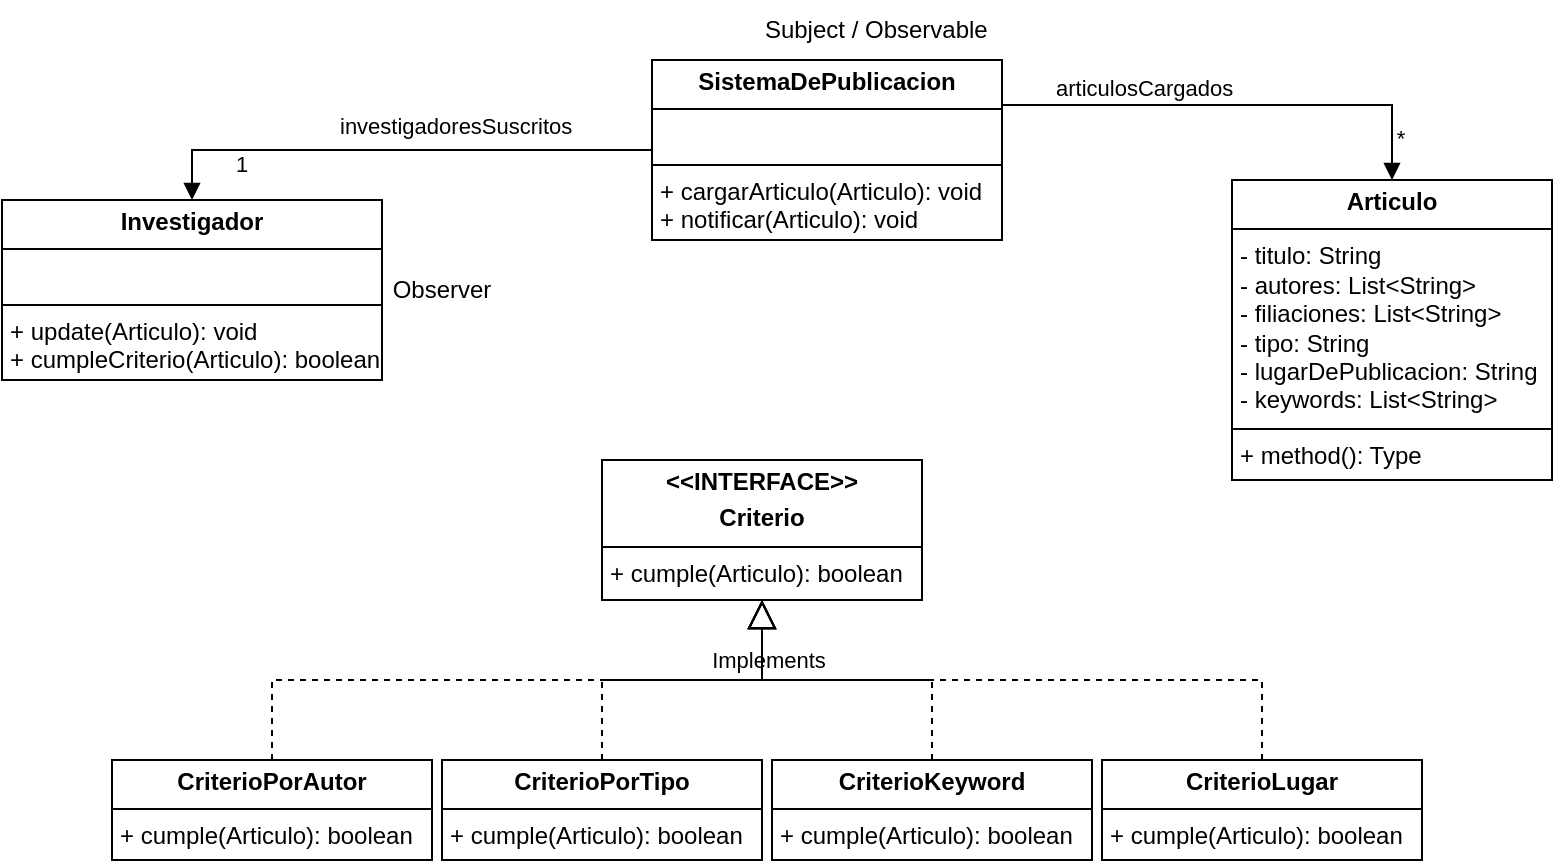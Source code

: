<mxfile version="28.2.8">
  <diagram name="Página-1" id="_h3IAL_EgcN5n09JV9cH">
    <mxGraphModel dx="1111" dy="465" grid="1" gridSize="10" guides="1" tooltips="1" connect="1" arrows="1" fold="1" page="1" pageScale="1" pageWidth="827" pageHeight="1169" math="0" shadow="0">
      <root>
        <mxCell id="0" />
        <mxCell id="1" parent="0" />
        <mxCell id="5RYW3FYgusZ-QxGnpmtz-2" value="&lt;p style=&quot;margin:0px;margin-top:4px;text-align:center;&quot;&gt;&lt;b&gt;SistemaDePublicacion&lt;/b&gt;&lt;/p&gt;&lt;hr size=&quot;1&quot; style=&quot;border-style:solid;&quot;&gt;&lt;p style=&quot;margin:0px;margin-left:4px;&quot;&gt;&lt;br&gt;&lt;/p&gt;&lt;hr size=&quot;1&quot; style=&quot;border-style:solid;&quot;&gt;&lt;p style=&quot;margin:0px;margin-left:4px;&quot;&gt;+ cargarArticulo(Articulo): void&lt;/p&gt;&lt;p style=&quot;margin:0px;margin-left:4px;&quot;&gt;+ notificar(Articulo): void&lt;/p&gt;" style="verticalAlign=top;align=left;overflow=fill;html=1;whiteSpace=wrap;" vertex="1" parent="1">
          <mxGeometry x="345" y="260" width="175" height="90" as="geometry" />
        </mxCell>
        <mxCell id="5RYW3FYgusZ-QxGnpmtz-3" value="&lt;p style=&quot;margin:0px;margin-top:4px;text-align:center;&quot;&gt;&lt;b&gt;Articulo&lt;/b&gt;&lt;/p&gt;&lt;hr size=&quot;1&quot; style=&quot;border-style:solid;&quot;&gt;&lt;p style=&quot;margin:0px;margin-left:4px;&quot;&gt;- titulo: String&lt;/p&gt;&lt;p style=&quot;margin:0px;margin-left:4px;&quot;&gt;- autores: List&amp;lt;String&amp;gt;&lt;/p&gt;&lt;p style=&quot;margin:0px;margin-left:4px;&quot;&gt;- filiaciones: List&amp;lt;String&amp;gt;&lt;/p&gt;&lt;p style=&quot;margin:0px;margin-left:4px;&quot;&gt;- tipo: String&lt;/p&gt;&lt;p style=&quot;margin:0px;margin-left:4px;&quot;&gt;- lugarDePublicacion: String&lt;/p&gt;&lt;p style=&quot;margin:0px;margin-left:4px;&quot;&gt;- keywords: List&amp;lt;String&amp;gt;&lt;/p&gt;&lt;hr size=&quot;1&quot; style=&quot;border-style:solid;&quot;&gt;&lt;p style=&quot;margin:0px;margin-left:4px;&quot;&gt;+ method(): Type&lt;/p&gt;" style="verticalAlign=top;align=left;overflow=fill;html=1;whiteSpace=wrap;" vertex="1" parent="1">
          <mxGeometry x="635" y="320" width="160" height="150" as="geometry" />
        </mxCell>
        <mxCell id="5RYW3FYgusZ-QxGnpmtz-4" value="&lt;p style=&quot;margin:0px;margin-top:4px;text-align:center;&quot;&gt;&lt;b&gt;Investigador&lt;/b&gt;&lt;/p&gt;&lt;hr size=&quot;1&quot; style=&quot;border-style:solid;&quot;&gt;&lt;p style=&quot;margin:0px;margin-left:4px;&quot;&gt;&lt;br&gt;&lt;/p&gt;&lt;hr size=&quot;1&quot; style=&quot;border-style:solid;&quot;&gt;&lt;p style=&quot;margin:0px;margin-left:4px;&quot;&gt;+ update(Articulo): void&lt;/p&gt;&lt;p style=&quot;margin:0px;margin-left:4px;&quot;&gt;+ cumpleCriterio(Articulo): boolean&lt;/p&gt;" style="verticalAlign=top;align=left;overflow=fill;html=1;whiteSpace=wrap;" vertex="1" parent="1">
          <mxGeometry x="20" y="330" width="190" height="90" as="geometry" />
        </mxCell>
        <mxCell id="5RYW3FYgusZ-QxGnpmtz-5" value="&amp;nbsp;Subject / Observable" style="text;html=1;whiteSpace=wrap;strokeColor=none;fillColor=none;align=center;verticalAlign=middle;rounded=0;" vertex="1" parent="1">
          <mxGeometry x="387.5" y="230" width="135" height="30" as="geometry" />
        </mxCell>
        <mxCell id="5RYW3FYgusZ-QxGnpmtz-6" value="Observer" style="text;html=1;whiteSpace=wrap;strokeColor=none;fillColor=none;align=center;verticalAlign=middle;rounded=0;" vertex="1" parent="1">
          <mxGeometry x="210" y="360" width="60" height="30" as="geometry" />
        </mxCell>
        <mxCell id="5RYW3FYgusZ-QxGnpmtz-7" value="articulosCargados" style="endArrow=block;endFill=1;html=1;edgeStyle=orthogonalEdgeStyle;align=left;verticalAlign=top;rounded=0;exitX=1;exitY=0.25;exitDx=0;exitDy=0;entryX=0.5;entryY=0;entryDx=0;entryDy=0;" edge="1" parent="1" source="5RYW3FYgusZ-QxGnpmtz-2" target="5RYW3FYgusZ-QxGnpmtz-3">
          <mxGeometry x="-0.787" y="23" relative="1" as="geometry">
            <mxPoint x="605" y="290" as="sourcePoint" />
            <mxPoint x="765" y="290" as="targetPoint" />
            <mxPoint y="1" as="offset" />
          </mxGeometry>
        </mxCell>
        <mxCell id="5RYW3FYgusZ-QxGnpmtz-9" value="*" style="edgeLabel;html=1;align=center;verticalAlign=middle;resizable=0;points=[];" vertex="1" connectable="0" parent="5RYW3FYgusZ-QxGnpmtz-7">
          <mxGeometry x="0.797" y="6" relative="1" as="geometry">
            <mxPoint x="-2" y="2" as="offset" />
          </mxGeometry>
        </mxCell>
        <mxCell id="5RYW3FYgusZ-QxGnpmtz-10" value="investigadoresSuscritos" style="endArrow=block;endFill=1;html=1;edgeStyle=orthogonalEdgeStyle;align=left;verticalAlign=top;rounded=0;exitX=0;exitY=0.5;exitDx=0;exitDy=0;entryX=0.5;entryY=0;entryDx=0;entryDy=0;" edge="1" parent="1" source="5RYW3FYgusZ-QxGnpmtz-2" target="5RYW3FYgusZ-QxGnpmtz-4">
          <mxGeometry x="0.244" y="-25" relative="1" as="geometry">
            <mxPoint x="385" y="400" as="sourcePoint" />
            <mxPoint x="545" y="400" as="targetPoint" />
            <mxPoint as="offset" />
          </mxGeometry>
        </mxCell>
        <mxCell id="5RYW3FYgusZ-QxGnpmtz-11" value="1" style="edgeLabel;resizable=0;html=1;align=left;verticalAlign=bottom;" connectable="0" vertex="1" parent="5RYW3FYgusZ-QxGnpmtz-10">
          <mxGeometry x="-1" relative="1" as="geometry">
            <mxPoint x="-210" y="15" as="offset" />
          </mxGeometry>
        </mxCell>
        <mxCell id="5RYW3FYgusZ-QxGnpmtz-12" value="&lt;p style=&quot;margin:0px;margin-top:4px;text-align:center;&quot;&gt;&lt;b&gt;&amp;lt;&amp;lt;INTERFACE&amp;gt;&amp;gt;&lt;/b&gt;&lt;/p&gt;&lt;p style=&quot;margin:0px;margin-top:4px;text-align:center;&quot;&gt;&lt;b&gt;Criterio&lt;/b&gt;&lt;/p&gt;&lt;hr size=&quot;1&quot; style=&quot;border-style:solid;&quot;&gt;&lt;p style=&quot;margin:0px;margin-left:4px;&quot;&gt;+ cumple(Articulo): boolean&lt;/p&gt;" style="verticalAlign=top;align=left;overflow=fill;html=1;whiteSpace=wrap;" vertex="1" parent="1">
          <mxGeometry x="320" y="460" width="160" height="70" as="geometry" />
        </mxCell>
        <mxCell id="5RYW3FYgusZ-QxGnpmtz-13" value="" style="endArrow=block;dashed=1;endFill=0;endSize=12;html=1;rounded=0;exitX=0.5;exitY=0;exitDx=0;exitDy=0;entryX=0.5;entryY=1;entryDx=0;entryDy=0;" edge="1" parent="1" source="5RYW3FYgusZ-QxGnpmtz-15" target="5RYW3FYgusZ-QxGnpmtz-12">
          <mxGeometry width="160" relative="1" as="geometry">
            <mxPoint x="330" y="400" as="sourcePoint" />
            <mxPoint x="280" y="560" as="targetPoint" />
            <Array as="points">
              <mxPoint x="155" y="570" />
              <mxPoint x="400" y="570" />
            </Array>
          </mxGeometry>
        </mxCell>
        <mxCell id="5RYW3FYgusZ-QxGnpmtz-14" value="Implements" style="edgeLabel;html=1;align=center;verticalAlign=middle;resizable=0;points=[];" vertex="1" connectable="0" parent="5RYW3FYgusZ-QxGnpmtz-13">
          <mxGeometry x="-0.133" y="-3" relative="1" as="geometry">
            <mxPoint x="147" y="-13" as="offset" />
          </mxGeometry>
        </mxCell>
        <mxCell id="5RYW3FYgusZ-QxGnpmtz-15" value="&lt;p style=&quot;margin:0px;margin-top:4px;text-align:center;&quot;&gt;&lt;b style=&quot;background-color: transparent; color: light-dark(rgb(0, 0, 0), rgb(255, 255, 255));&quot;&gt;CriterioPorAutor&lt;/b&gt;&lt;/p&gt;&lt;hr size=&quot;1&quot; style=&quot;border-style:solid;&quot;&gt;&lt;p style=&quot;margin:0px;margin-left:4px;&quot;&gt;+ cumple(Articulo): boolean&lt;/p&gt;" style="verticalAlign=top;align=left;overflow=fill;html=1;whiteSpace=wrap;" vertex="1" parent="1">
          <mxGeometry x="75" y="610" width="160" height="50" as="geometry" />
        </mxCell>
        <mxCell id="5RYW3FYgusZ-QxGnpmtz-16" value="&lt;p style=&quot;margin:0px;margin-top:4px;text-align:center;&quot;&gt;&lt;b style=&quot;background-color: transparent; color: light-dark(rgb(0, 0, 0), rgb(255, 255, 255));&quot;&gt;CriterioPorTipo&lt;/b&gt;&lt;/p&gt;&lt;hr size=&quot;1&quot; style=&quot;border-style:solid;&quot;&gt;&lt;p style=&quot;margin:0px;margin-left:4px;&quot;&gt;+ cumple(Articulo): boolean&lt;/p&gt;" style="verticalAlign=top;align=left;overflow=fill;html=1;whiteSpace=wrap;" vertex="1" parent="1">
          <mxGeometry x="240" y="610" width="160" height="50" as="geometry" />
        </mxCell>
        <mxCell id="5RYW3FYgusZ-QxGnpmtz-17" value="&lt;p style=&quot;margin:0px;margin-top:4px;text-align:center;&quot;&gt;&lt;b style=&quot;background-color: transparent; color: light-dark(rgb(0, 0, 0), rgb(255, 255, 255));&quot;&gt;CriterioKeyword&lt;/b&gt;&lt;/p&gt;&lt;hr size=&quot;1&quot; style=&quot;border-style:solid;&quot;&gt;&lt;p style=&quot;margin:0px;margin-left:4px;&quot;&gt;+ cumple(Articulo): boolean&lt;/p&gt;" style="verticalAlign=top;align=left;overflow=fill;html=1;whiteSpace=wrap;" vertex="1" parent="1">
          <mxGeometry x="405" y="610" width="160" height="50" as="geometry" />
        </mxCell>
        <mxCell id="5RYW3FYgusZ-QxGnpmtz-18" value="&lt;p style=&quot;margin:0px;margin-top:4px;text-align:center;&quot;&gt;&lt;b style=&quot;background-color: transparent; color: light-dark(rgb(0, 0, 0), rgb(255, 255, 255));&quot;&gt;CriterioLugar&lt;/b&gt;&lt;/p&gt;&lt;hr size=&quot;1&quot; style=&quot;border-style:solid;&quot;&gt;&lt;p style=&quot;margin:0px;margin-left:4px;&quot;&gt;+ cumple(Articulo): boolean&lt;/p&gt;" style="verticalAlign=top;align=left;overflow=fill;html=1;whiteSpace=wrap;" vertex="1" parent="1">
          <mxGeometry x="570" y="610" width="160" height="50" as="geometry" />
        </mxCell>
        <mxCell id="5RYW3FYgusZ-QxGnpmtz-19" value="" style="endArrow=block;dashed=1;endFill=0;endSize=12;html=1;rounded=0;exitX=0.5;exitY=0;exitDx=0;exitDy=0;" edge="1" parent="1" source="5RYW3FYgusZ-QxGnpmtz-16">
          <mxGeometry width="160" relative="1" as="geometry">
            <mxPoint x="280" y="660" as="sourcePoint" />
            <mxPoint x="400" y="530" as="targetPoint" />
            <Array as="points">
              <mxPoint x="320" y="570" />
              <mxPoint x="400" y="570" />
            </Array>
          </mxGeometry>
        </mxCell>
        <mxCell id="5RYW3FYgusZ-QxGnpmtz-21" value="" style="endArrow=block;dashed=1;endFill=0;endSize=12;html=1;rounded=0;exitX=0.5;exitY=0;exitDx=0;exitDy=0;" edge="1" parent="1" source="5RYW3FYgusZ-QxGnpmtz-17">
          <mxGeometry width="160" relative="1" as="geometry">
            <mxPoint x="420" y="660" as="sourcePoint" />
            <mxPoint x="400" y="530" as="targetPoint" />
            <Array as="points">
              <mxPoint x="485" y="570" />
              <mxPoint x="400" y="570" />
            </Array>
          </mxGeometry>
        </mxCell>
        <mxCell id="5RYW3FYgusZ-QxGnpmtz-22" value="" style="endArrow=block;dashed=1;endFill=0;endSize=12;html=1;rounded=0;exitX=0.5;exitY=0;exitDx=0;exitDy=0;" edge="1" parent="1" source="5RYW3FYgusZ-QxGnpmtz-18">
          <mxGeometry width="160" relative="1" as="geometry">
            <mxPoint x="530" y="680" as="sourcePoint" />
            <mxPoint x="400" y="530" as="targetPoint" />
            <Array as="points">
              <mxPoint x="650" y="570" />
              <mxPoint x="400" y="570" />
            </Array>
          </mxGeometry>
        </mxCell>
      </root>
    </mxGraphModel>
  </diagram>
</mxfile>
